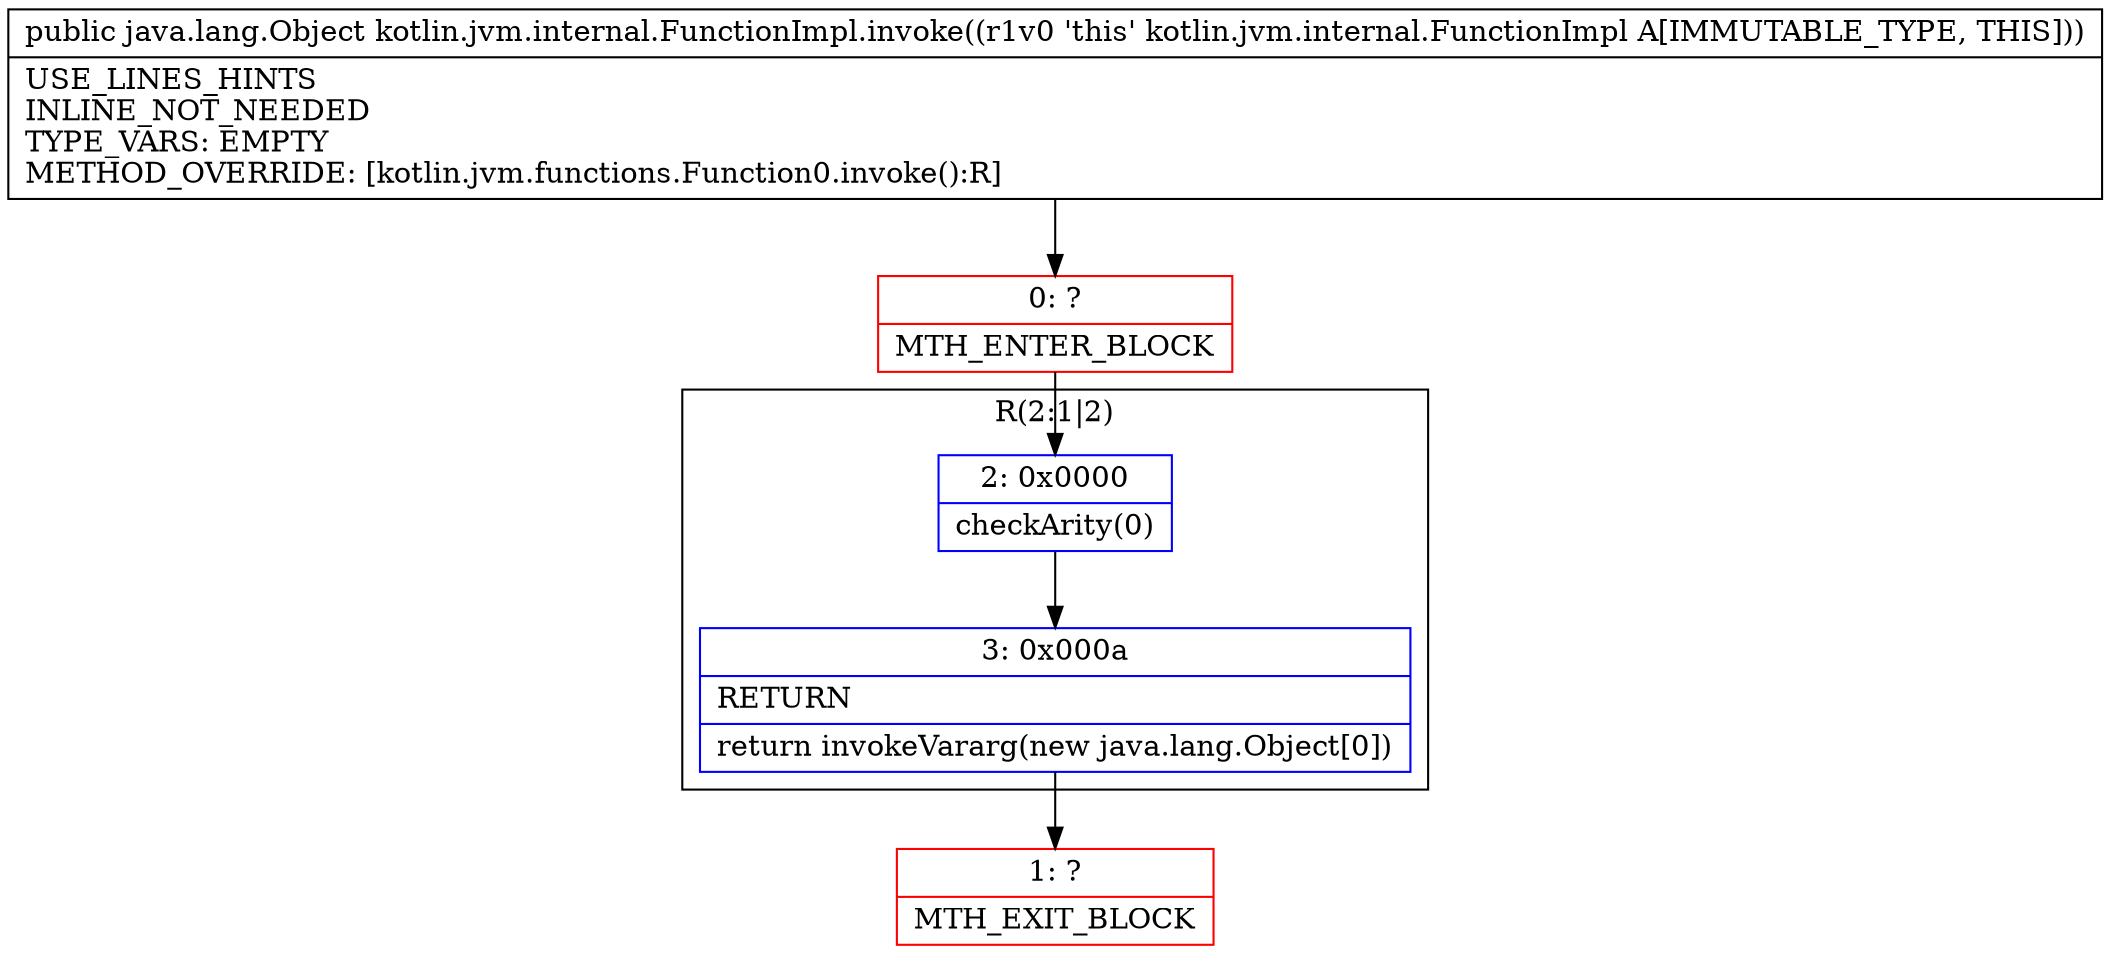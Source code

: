 digraph "CFG forkotlin.jvm.internal.FunctionImpl.invoke()Ljava\/lang\/Object;" {
subgraph cluster_Region_1786404528 {
label = "R(2:1|2)";
node [shape=record,color=blue];
Node_2 [shape=record,label="{2\:\ 0x0000|checkArity(0)\l}"];
Node_3 [shape=record,label="{3\:\ 0x000a|RETURN\l|return invokeVararg(new java.lang.Object[0])\l}"];
}
Node_0 [shape=record,color=red,label="{0\:\ ?|MTH_ENTER_BLOCK\l}"];
Node_1 [shape=record,color=red,label="{1\:\ ?|MTH_EXIT_BLOCK\l}"];
MethodNode[shape=record,label="{public java.lang.Object kotlin.jvm.internal.FunctionImpl.invoke((r1v0 'this' kotlin.jvm.internal.FunctionImpl A[IMMUTABLE_TYPE, THIS]))  | USE_LINES_HINTS\lINLINE_NOT_NEEDED\lTYPE_VARS: EMPTY\lMETHOD_OVERRIDE: [kotlin.jvm.functions.Function0.invoke():R]\l}"];
MethodNode -> Node_0;Node_2 -> Node_3;
Node_3 -> Node_1;
Node_0 -> Node_2;
}

